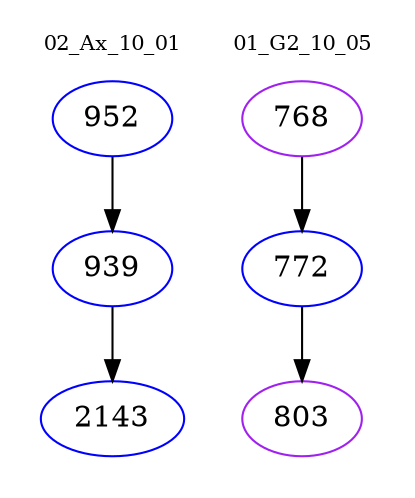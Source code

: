 digraph{
subgraph cluster_0 {
color = white
label = "02_Ax_10_01";
fontsize=10;
T0_952 [label="952", color="blue"]
T0_952 -> T0_939 [color="black"]
T0_939 [label="939", color="blue"]
T0_939 -> T0_2143 [color="black"]
T0_2143 [label="2143", color="blue"]
}
subgraph cluster_1 {
color = white
label = "01_G2_10_05";
fontsize=10;
T1_768 [label="768", color="purple"]
T1_768 -> T1_772 [color="black"]
T1_772 [label="772", color="blue"]
T1_772 -> T1_803 [color="black"]
T1_803 [label="803", color="purple"]
}
}
